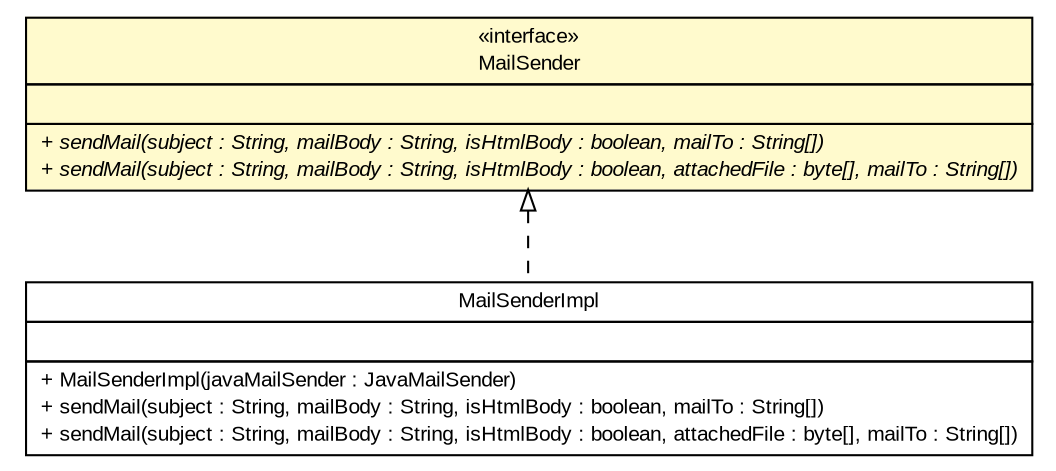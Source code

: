 #!/usr/local/bin/dot
#
# Class diagram 
# Generated by UMLGraph version R5_6 (http://www.umlgraph.org/)
#

digraph G {
	edge [fontname="arial",fontsize=10,labelfontname="arial",labelfontsize=10];
	node [fontname="arial",fontsize=10,shape=plaintext];
	nodesep=0.25;
	ranksep=0.5;
	// br.gov.to.sefaz.util.mail.impl.MailSenderImpl
	c716 [label=<<table title="br.gov.to.sefaz.util.mail.impl.MailSenderImpl" border="0" cellborder="1" cellspacing="0" cellpadding="2" port="p" href="./impl/MailSenderImpl.html">
		<tr><td><table border="0" cellspacing="0" cellpadding="1">
<tr><td align="center" balign="center"> MailSenderImpl </td></tr>
		</table></td></tr>
		<tr><td><table border="0" cellspacing="0" cellpadding="1">
<tr><td align="left" balign="left">  </td></tr>
		</table></td></tr>
		<tr><td><table border="0" cellspacing="0" cellpadding="1">
<tr><td align="left" balign="left"> + MailSenderImpl(javaMailSender : JavaMailSender) </td></tr>
<tr><td align="left" balign="left"> + sendMail(subject : String, mailBody : String, isHtmlBody : boolean, mailTo : String[]) </td></tr>
<tr><td align="left" balign="left"> + sendMail(subject : String, mailBody : String, isHtmlBody : boolean, attachedFile : byte[], mailTo : String[]) </td></tr>
		</table></td></tr>
		</table>>, URL="./impl/MailSenderImpl.html", fontname="arial", fontcolor="black", fontsize=10.0];
	// br.gov.to.sefaz.util.mail.MailSender
	c717 [label=<<table title="br.gov.to.sefaz.util.mail.MailSender" border="0" cellborder="1" cellspacing="0" cellpadding="2" port="p" bgcolor="lemonChiffon" href="./MailSender.html">
		<tr><td><table border="0" cellspacing="0" cellpadding="1">
<tr><td align="center" balign="center"> &#171;interface&#187; </td></tr>
<tr><td align="center" balign="center"> MailSender </td></tr>
		</table></td></tr>
		<tr><td><table border="0" cellspacing="0" cellpadding="1">
<tr><td align="left" balign="left">  </td></tr>
		</table></td></tr>
		<tr><td><table border="0" cellspacing="0" cellpadding="1">
<tr><td align="left" balign="left"><font face="arial italic" point-size="10.0"> + sendMail(subject : String, mailBody : String, isHtmlBody : boolean, mailTo : String[]) </font></td></tr>
<tr><td align="left" balign="left"><font face="arial italic" point-size="10.0"> + sendMail(subject : String, mailBody : String, isHtmlBody : boolean, attachedFile : byte[], mailTo : String[]) </font></td></tr>
		</table></td></tr>
		</table>>, URL="./MailSender.html", fontname="arial", fontcolor="black", fontsize=10.0];
	//br.gov.to.sefaz.util.mail.impl.MailSenderImpl implements br.gov.to.sefaz.util.mail.MailSender
	c717:p -> c716:p [dir=back,arrowtail=empty,style=dashed];
}

